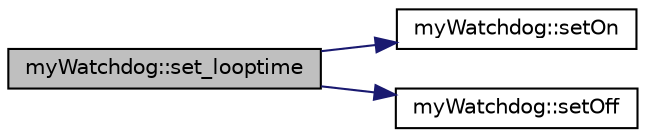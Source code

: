 digraph "myWatchdog::set_looptime"
{
  edge [fontname="Helvetica",fontsize="10",labelfontname="Helvetica",labelfontsize="10"];
  node [fontname="Helvetica",fontsize="10",shape=record];
  rankdir="LR";
  Node3 [label="myWatchdog::set_looptime",height=0.2,width=0.4,color="black", fillcolor="grey75", style="filled", fontcolor="black"];
  Node3 -> Node4 [color="midnightblue",fontsize="10",style="solid",fontname="Helvetica"];
  Node4 [label="myWatchdog::setOn",height=0.2,width=0.4,color="black", fillcolor="white", style="filled",URL="$classmy_watchdog.html#a37e9a7b2f2b0891838e2c28dad8bce7c"];
  Node3 -> Node5 [color="midnightblue",fontsize="10",style="solid",fontname="Helvetica"];
  Node5 [label="myWatchdog::setOff",height=0.2,width=0.4,color="black", fillcolor="white", style="filled",URL="$classmy_watchdog.html#a79c2348926c2aaced3cd183edec3707d"];
}
